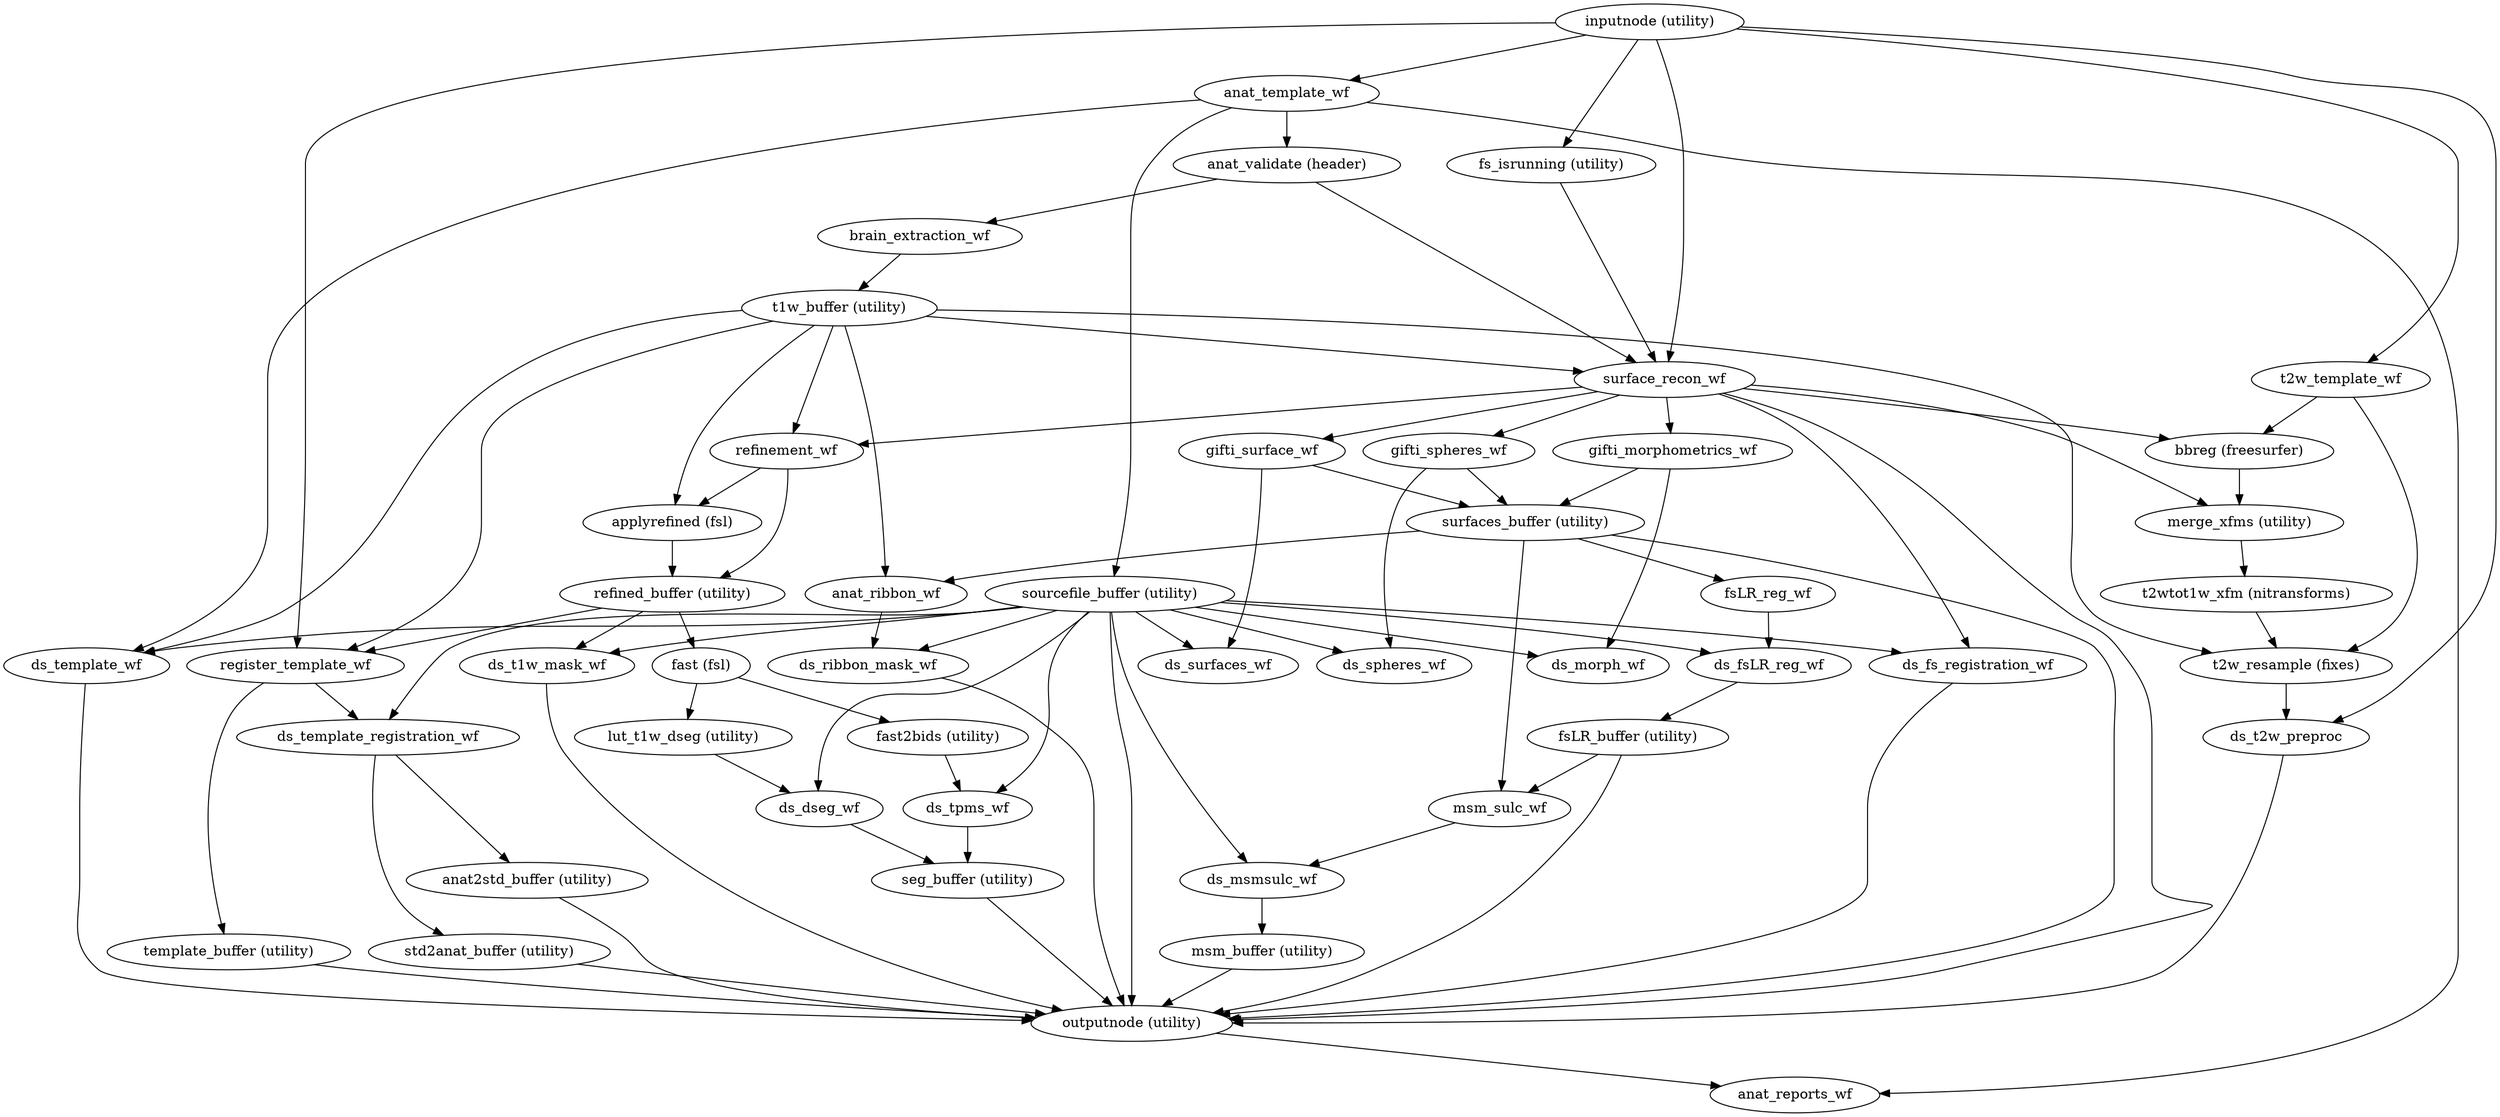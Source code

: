 strict digraph  {
"inputnode (utility)";
"anat_template_wf";
"register_template_wf";
"fs_isrunning (utility)";
"surface_recon_wf";
"t2w_template_wf";
"ds_t2w_preproc";
"seg_buffer (utility)";
"outputnode (utility)";
"anat_reports_wf";
"anat2std_buffer (utility)";
"std2anat_buffer (utility)";
"template_buffer (utility)";
"sourcefile_buffer (utility)";
"ds_template_wf";
"ds_t1w_mask_wf";
"ds_dseg_wf";
"ds_tpms_wf";
"ds_template_registration_wf";
"ds_fs_registration_wf";
"ds_surfaces_wf";
"ds_spheres_wf";
"ds_morph_wf";
"ds_ribbon_mask_wf";
"ds_fsLR_reg_wf";
"ds_msmsulc_wf";
"surfaces_buffer (utility)";
"anat_ribbon_wf";
"fsLR_reg_wf";
"msm_sulc_wf";
"fsLR_buffer (utility)";
"msm_buffer (utility)";
"anat_validate (header)";
"brain_extraction_wf";
"t1w_buffer (utility)";
"refinement_wf";
"applyrefined (fsl)";
"t2w_resample (fixes)";
"refined_buffer (utility)";
"fast (fsl)";
"lut_t1w_dseg (utility)";
"fast2bids (utility)";
"bbreg (freesurfer)";
"merge_xfms (utility)";
"gifti_surface_wf";
"gifti_spheres_wf";
"gifti_morphometrics_wf";
"t2wtot1w_xfm (nitransforms)";
"inputnode (utility)" -> "anat_template_wf";
"inputnode (utility)" -> "register_template_wf";
"inputnode (utility)" -> "fs_isrunning (utility)";
"inputnode (utility)" -> "surface_recon_wf";
"inputnode (utility)" -> "t2w_template_wf";
"inputnode (utility)" -> "ds_t2w_preproc";
"anat_template_wf" -> "anat_validate (header)";
"anat_template_wf" -> "sourcefile_buffer (utility)";
"anat_template_wf" -> "anat_reports_wf";
"anat_template_wf" -> "ds_template_wf";
"register_template_wf" -> "ds_template_registration_wf";
"register_template_wf" -> "template_buffer (utility)";
"fs_isrunning (utility)" -> "surface_recon_wf";
"surface_recon_wf" -> "outputnode (utility)";
"surface_recon_wf" -> "ds_fs_registration_wf";
"surface_recon_wf" -> "refinement_wf";
"surface_recon_wf" -> "bbreg (freesurfer)";
"surface_recon_wf" -> "merge_xfms (utility)";
"surface_recon_wf" -> "gifti_surface_wf";
"surface_recon_wf" -> "gifti_spheres_wf";
"surface_recon_wf" -> "gifti_morphometrics_wf";
"t2w_template_wf" -> "bbreg (freesurfer)";
"t2w_template_wf" -> "t2w_resample (fixes)";
"ds_t2w_preproc" -> "outputnode (utility)";
"seg_buffer (utility)" -> "outputnode (utility)";
"outputnode (utility)" -> "anat_reports_wf";
"anat2std_buffer (utility)" -> "outputnode (utility)";
"std2anat_buffer (utility)" -> "outputnode (utility)";
"template_buffer (utility)" -> "outputnode (utility)";
"sourcefile_buffer (utility)" -> "outputnode (utility)";
"sourcefile_buffer (utility)" -> "ds_template_wf";
"sourcefile_buffer (utility)" -> "ds_t1w_mask_wf";
"sourcefile_buffer (utility)" -> "ds_dseg_wf";
"sourcefile_buffer (utility)" -> "ds_tpms_wf";
"sourcefile_buffer (utility)" -> "ds_template_registration_wf";
"sourcefile_buffer (utility)" -> "ds_fs_registration_wf";
"sourcefile_buffer (utility)" -> "ds_surfaces_wf";
"sourcefile_buffer (utility)" -> "ds_spheres_wf";
"sourcefile_buffer (utility)" -> "ds_morph_wf";
"sourcefile_buffer (utility)" -> "ds_ribbon_mask_wf";
"sourcefile_buffer (utility)" -> "ds_fsLR_reg_wf";
"sourcefile_buffer (utility)" -> "ds_msmsulc_wf";
"ds_template_wf" -> "outputnode (utility)";
"ds_t1w_mask_wf" -> "outputnode (utility)";
"ds_dseg_wf" -> "seg_buffer (utility)";
"ds_tpms_wf" -> "seg_buffer (utility)";
"ds_template_registration_wf" -> "std2anat_buffer (utility)";
"ds_template_registration_wf" -> "anat2std_buffer (utility)";
"ds_fs_registration_wf" -> "outputnode (utility)";
"ds_ribbon_mask_wf" -> "outputnode (utility)";
"ds_fsLR_reg_wf" -> "fsLR_buffer (utility)";
"ds_msmsulc_wf" -> "msm_buffer (utility)";
"surfaces_buffer (utility)" -> "outputnode (utility)";
"surfaces_buffer (utility)" -> "anat_ribbon_wf";
"surfaces_buffer (utility)" -> "fsLR_reg_wf";
"surfaces_buffer (utility)" -> "msm_sulc_wf";
"anat_ribbon_wf" -> "ds_ribbon_mask_wf";
"fsLR_reg_wf" -> "ds_fsLR_reg_wf";
"msm_sulc_wf" -> "ds_msmsulc_wf";
"fsLR_buffer (utility)" -> "outputnode (utility)";
"fsLR_buffer (utility)" -> "msm_sulc_wf";
"msm_buffer (utility)" -> "outputnode (utility)";
"anat_validate (header)" -> "brain_extraction_wf";
"anat_validate (header)" -> "surface_recon_wf";
"brain_extraction_wf" -> "t1w_buffer (utility)";
"t1w_buffer (utility)" -> "ds_template_wf";
"t1w_buffer (utility)" -> "register_template_wf";
"t1w_buffer (utility)" -> "surface_recon_wf";
"t1w_buffer (utility)" -> "refinement_wf";
"t1w_buffer (utility)" -> "applyrefined (fsl)";
"t1w_buffer (utility)" -> "t2w_resample (fixes)";
"t1w_buffer (utility)" -> "anat_ribbon_wf";
"refinement_wf" -> "applyrefined (fsl)";
"refinement_wf" -> "refined_buffer (utility)";
"applyrefined (fsl)" -> "refined_buffer (utility)";
"t2w_resample (fixes)" -> "ds_t2w_preproc";
"refined_buffer (utility)" -> "ds_t1w_mask_wf";
"refined_buffer (utility)" -> "fast (fsl)";
"refined_buffer (utility)" -> "register_template_wf";
"fast (fsl)" -> "lut_t1w_dseg (utility)";
"fast (fsl)" -> "fast2bids (utility)";
"lut_t1w_dseg (utility)" -> "ds_dseg_wf";
"fast2bids (utility)" -> "ds_tpms_wf";
"bbreg (freesurfer)" -> "merge_xfms (utility)";
"merge_xfms (utility)" -> "t2wtot1w_xfm (nitransforms)";
"gifti_surface_wf" -> "surfaces_buffer (utility)";
"gifti_surface_wf" -> "ds_surfaces_wf";
"gifti_spheres_wf" -> "surfaces_buffer (utility)";
"gifti_spheres_wf" -> "ds_spheres_wf";
"gifti_morphometrics_wf" -> "surfaces_buffer (utility)";
"gifti_morphometrics_wf" -> "ds_morph_wf";
"t2wtot1w_xfm (nitransforms)" -> "t2w_resample (fixes)";
}
